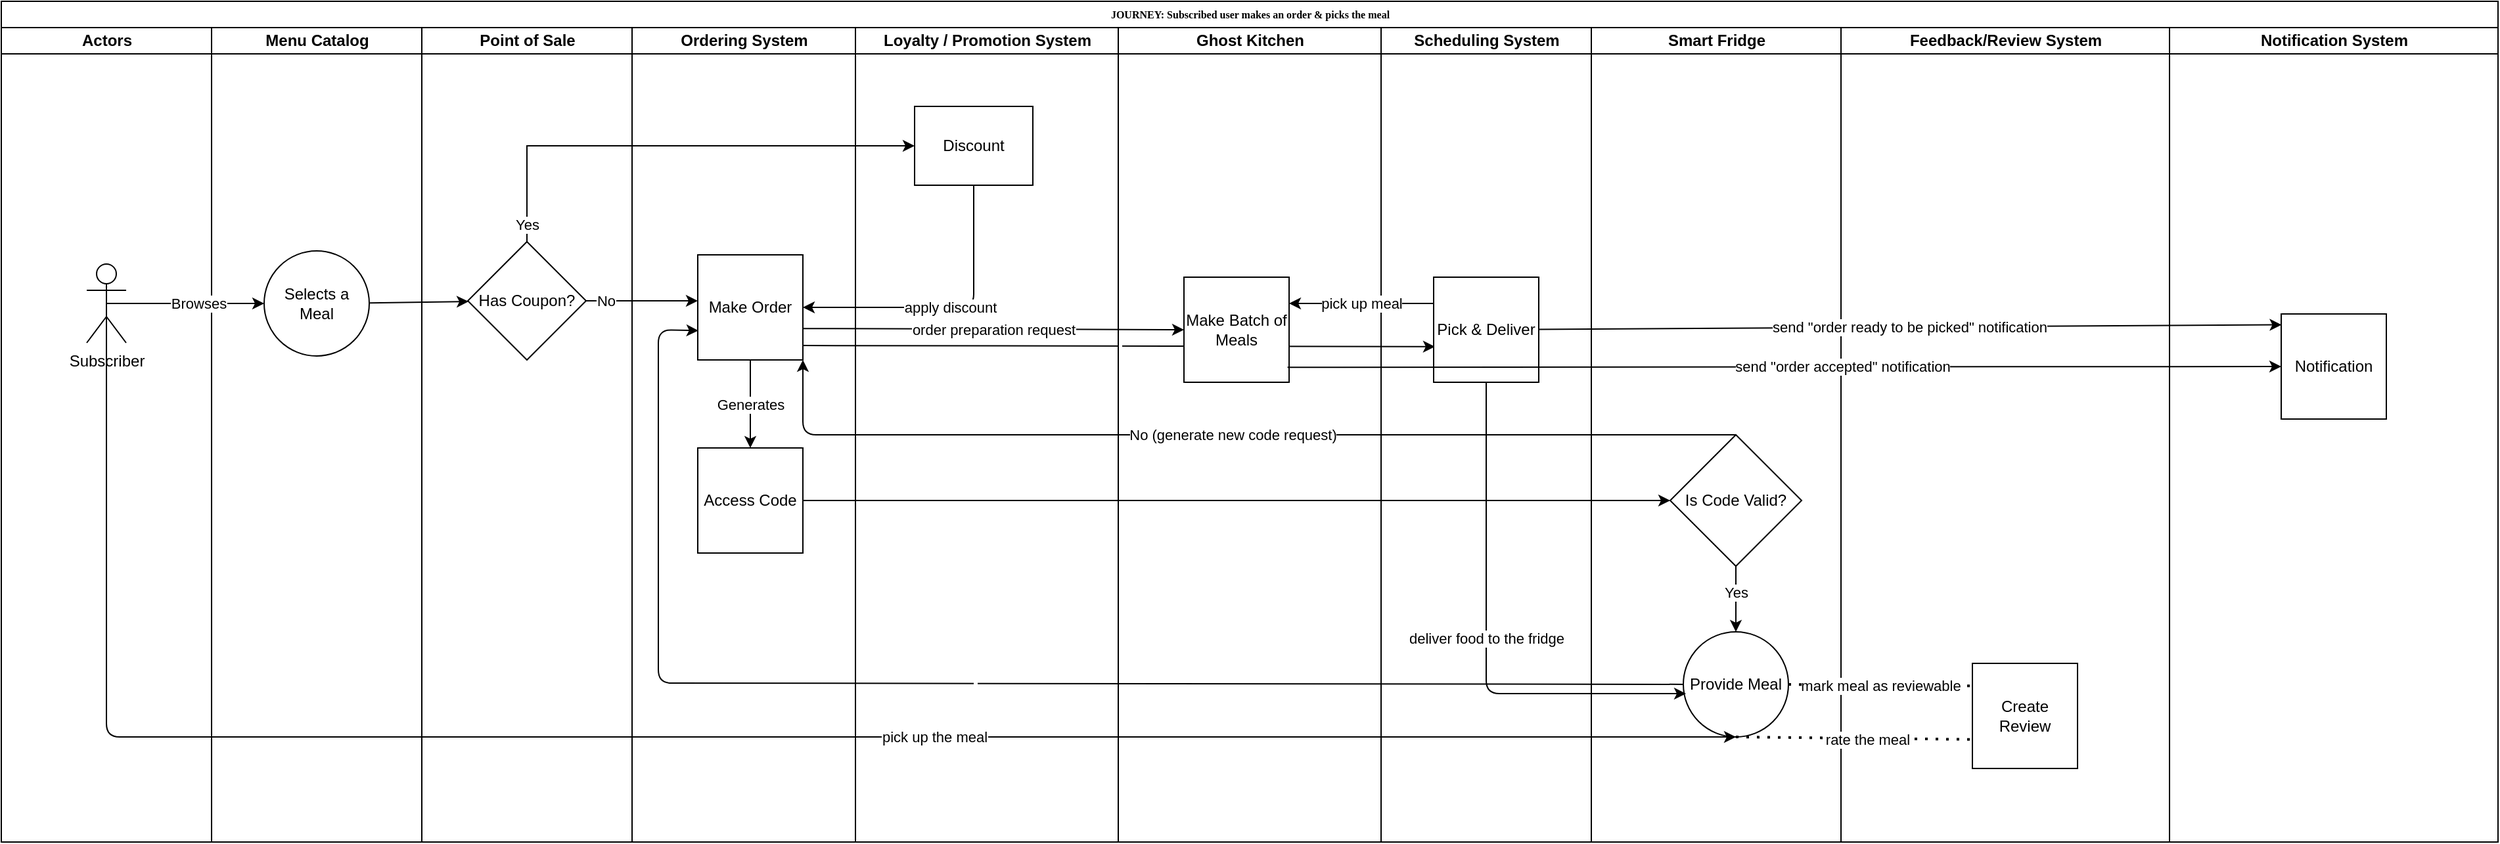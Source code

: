 <mxfile version="13.10.1" type="github">
  <diagram name="Page-1" id="74e2e168-ea6b-b213-b513-2b3c1d86103e">
    <mxGraphModel dx="2219" dy="1042" grid="1" gridSize="10" guides="1" tooltips="1" connect="1" arrows="1" fold="1" page="1" pageScale="1" pageWidth="1100" pageHeight="850" background="#ffffff" math="0" shadow="0">
      <root>
        <mxCell id="0" />
        <mxCell id="1" parent="0" />
        <mxCell id="77e6c97f196da883-1" value="JOURNEY: Subscribed user makes an order &amp;amp; picks the meal" style="swimlane;html=1;childLayout=stackLayout;startSize=20;rounded=0;shadow=0;labelBackgroundColor=none;strokeWidth=1;fontFamily=Verdana;fontSize=8;align=center;" parent="1" vertex="1">
          <mxGeometry x="70" y="40" width="1900" height="640" as="geometry">
            <mxRectangle x="70" y="40" width="70" height="20" as="alternateBounds" />
          </mxGeometry>
        </mxCell>
        <mxCell id="UEHIZDbfHYOTMN5uZTxE-16" value="&amp;nbsp;" style="endArrow=classic;html=1;exitX=1.001;exitY=0.863;exitDx=0;exitDy=0;exitPerimeter=0;entryX=0.012;entryY=0.661;entryDx=0;entryDy=0;entryPerimeter=0;" parent="77e6c97f196da883-1" source="QJ3G4-R3qcjC6Z-IzL42-29" target="UEHIZDbfHYOTMN5uZTxE-15" edge="1">
          <mxGeometry width="50" height="50" relative="1" as="geometry">
            <mxPoint x="800" y="390" as="sourcePoint" />
            <mxPoint x="850" y="340" as="targetPoint" />
          </mxGeometry>
        </mxCell>
        <mxCell id="77e6c97f196da883-2" value="&lt;div&gt;Actors&lt;/div&gt;" style="swimlane;html=1;startSize=20;" parent="77e6c97f196da883-1" vertex="1">
          <mxGeometry y="20" width="160" height="620" as="geometry" />
        </mxCell>
        <mxCell id="QJ3G4-R3qcjC6Z-IzL42-1" value="&lt;div&gt;Subscriber&lt;/div&gt;" style="shape=umlActor;verticalLabelPosition=bottom;verticalAlign=top;html=1;outlineConnect=0;" parent="77e6c97f196da883-2" vertex="1">
          <mxGeometry x="65" y="180" width="30" height="60" as="geometry" />
        </mxCell>
        <mxCell id="77e6c97f196da883-3" value="&lt;div&gt;Menu Catalog&lt;/div&gt;" style="swimlane;html=1;startSize=20;" parent="77e6c97f196da883-1" vertex="1">
          <mxGeometry x="160" y="20" width="160" height="620" as="geometry" />
        </mxCell>
        <mxCell id="QJ3G4-R3qcjC6Z-IzL42-19" value="Selects a Meal" style="ellipse;whiteSpace=wrap;html=1;aspect=fixed;" parent="77e6c97f196da883-3" vertex="1">
          <mxGeometry x="40" y="170.0" width="80" height="80" as="geometry" />
        </mxCell>
        <mxCell id="77e6c97f196da883-4" value="Point of Sale" style="swimlane;html=1;startSize=20;" parent="77e6c97f196da883-1" vertex="1">
          <mxGeometry x="320" y="20" width="160" height="620" as="geometry">
            <mxRectangle x="320" y="20" width="30" height="730" as="alternateBounds" />
          </mxGeometry>
        </mxCell>
        <mxCell id="UEHIZDbfHYOTMN5uZTxE-2" value="Has Coupon?" style="rhombus;whiteSpace=wrap;html=1;" parent="77e6c97f196da883-4" vertex="1">
          <mxGeometry x="35" y="163" width="90" height="90" as="geometry" />
        </mxCell>
        <mxCell id="77e6c97f196da883-5" value="&lt;div&gt;Ordering System&lt;/div&gt;" style="swimlane;html=1;startSize=20;" parent="77e6c97f196da883-1" vertex="1">
          <mxGeometry x="480" y="20" width="170" height="620" as="geometry" />
        </mxCell>
        <mxCell id="QJ3G4-R3qcjC6Z-IzL42-29" value="&lt;div&gt;Make Order&lt;/div&gt;" style="whiteSpace=wrap;html=1;aspect=fixed;" parent="77e6c97f196da883-5" vertex="1">
          <mxGeometry x="50" y="173" width="80" height="80" as="geometry" />
        </mxCell>
        <mxCell id="QJ3G4-R3qcjC6Z-IzL42-30" value="Access Code" style="whiteSpace=wrap;html=1;aspect=fixed;" parent="77e6c97f196da883-5" vertex="1">
          <mxGeometry x="50" y="320" width="80" height="80" as="geometry" />
        </mxCell>
        <mxCell id="QJ3G4-R3qcjC6Z-IzL42-31" value="Generates" style="endArrow=classic;html=1;exitX=0.5;exitY=1;exitDx=0;exitDy=0;entryX=0.5;entryY=0;entryDx=0;entryDy=0;" parent="77e6c97f196da883-5" source="QJ3G4-R3qcjC6Z-IzL42-29" target="QJ3G4-R3qcjC6Z-IzL42-30" edge="1">
          <mxGeometry width="50" height="50" relative="1" as="geometry">
            <mxPoint x="100" y="330" as="sourcePoint" />
            <mxPoint x="150" y="280" as="targetPoint" />
          </mxGeometry>
        </mxCell>
        <mxCell id="QJ3G4-R3qcjC6Z-IzL42-15" value="Browses" style="endArrow=classic;html=1;exitX=0.5;exitY=0.5;exitDx=0;exitDy=0;exitPerimeter=0;" parent="77e6c97f196da883-1" source="QJ3G4-R3qcjC6Z-IzL42-1" target="QJ3G4-R3qcjC6Z-IzL42-19" edge="1">
          <mxGeometry x="0.167" width="50" height="50" relative="1" as="geometry">
            <mxPoint x="530" y="310" as="sourcePoint" />
            <mxPoint x="205" y="230.0" as="targetPoint" />
            <Array as="points" />
            <mxPoint as="offset" />
          </mxGeometry>
        </mxCell>
        <mxCell id="77e6c97f196da883-6" value="Loyalty / Promotion System" style="swimlane;html=1;startSize=20;" parent="77e6c97f196da883-1" vertex="1">
          <mxGeometry x="650" y="20" width="200" height="620" as="geometry" />
        </mxCell>
        <mxCell id="QJ3G4-R3qcjC6Z-IzL42-40" value="&lt;div&gt;Discount&lt;/div&gt;" style="whiteSpace=wrap;html=1;" parent="77e6c97f196da883-6" vertex="1">
          <mxGeometry x="45" y="60" width="90" height="60" as="geometry" />
        </mxCell>
        <mxCell id="77e6c97f196da883-7" value="Ghost Kitchen" style="swimlane;html=1;startSize=20;" parent="77e6c97f196da883-1" vertex="1">
          <mxGeometry x="850" y="20" width="200" height="620" as="geometry" />
        </mxCell>
        <mxCell id="UEHIZDbfHYOTMN5uZTxE-9" value="Make Batch of Meals" style="whiteSpace=wrap;html=1;aspect=fixed;" parent="77e6c97f196da883-7" vertex="1">
          <mxGeometry x="50" y="190" width="80" height="80" as="geometry" />
        </mxCell>
        <mxCell id="QJ3G4-R3qcjC6Z-IzL42-25" value="Scheduling System" style="swimlane;html=1;startSize=20;" parent="77e6c97f196da883-1" vertex="1">
          <mxGeometry x="1050" y="20" width="160" height="620" as="geometry" />
        </mxCell>
        <mxCell id="UEHIZDbfHYOTMN5uZTxE-15" value="Pick &amp;amp; Deliver" style="whiteSpace=wrap;html=1;aspect=fixed;" parent="QJ3G4-R3qcjC6Z-IzL42-25" vertex="1">
          <mxGeometry x="40" y="190" width="80" height="80" as="geometry" />
        </mxCell>
        <mxCell id="QJ3G4-R3qcjC6Z-IzL42-41" value="Yes" style="edgeStyle=orthogonalEdgeStyle;rounded=0;orthogonalLoop=1;jettySize=auto;html=1;exitX=0.5;exitY=0;exitDx=0;exitDy=0;" parent="77e6c97f196da883-1" source="UEHIZDbfHYOTMN5uZTxE-2" target="QJ3G4-R3qcjC6Z-IzL42-40" edge="1">
          <mxGeometry x="-0.929" relative="1" as="geometry">
            <Array as="points">
              <mxPoint x="400" y="110" />
            </Array>
            <mxPoint x="400" y="200" as="sourcePoint" />
            <mxPoint as="offset" />
          </mxGeometry>
        </mxCell>
        <mxCell id="QJ3G4-R3qcjC6Z-IzL42-44" value="apply discount" style="endArrow=classic;html=1;entryX=1;entryY=0.5;entryDx=0;entryDy=0;exitX=0.5;exitY=1;exitDx=0;exitDy=0;" parent="77e6c97f196da883-1" source="QJ3G4-R3qcjC6Z-IzL42-40" target="QJ3G4-R3qcjC6Z-IzL42-29" edge="1">
          <mxGeometry width="50" height="50" relative="1" as="geometry">
            <mxPoint x="730" y="190" as="sourcePoint" />
            <mxPoint x="780" y="140" as="targetPoint" />
            <Array as="points">
              <mxPoint x="740" y="233" />
            </Array>
          </mxGeometry>
        </mxCell>
        <mxCell id="UEHIZDbfHYOTMN5uZTxE-1" value="" style="endArrow=classic;html=1;" parent="77e6c97f196da883-1" source="QJ3G4-R3qcjC6Z-IzL42-19" target="UEHIZDbfHYOTMN5uZTxE-2" edge="1">
          <mxGeometry width="50" height="50" relative="1" as="geometry">
            <mxPoint x="670" y="360" as="sourcePoint" />
            <mxPoint x="360" y="230" as="targetPoint" />
          </mxGeometry>
        </mxCell>
        <mxCell id="UEHIZDbfHYOTMN5uZTxE-4" value="No" style="edgeStyle=orthogonalEdgeStyle;rounded=0;orthogonalLoop=1;jettySize=auto;html=1;" parent="77e6c97f196da883-1" source="UEHIZDbfHYOTMN5uZTxE-2" target="QJ3G4-R3qcjC6Z-IzL42-29" edge="1">
          <mxGeometry x="-0.647" relative="1" as="geometry">
            <Array as="points">
              <mxPoint x="488" y="228" />
              <mxPoint x="488" y="228" />
            </Array>
            <mxPoint as="offset" />
          </mxGeometry>
        </mxCell>
        <mxCell id="UEHIZDbfHYOTMN5uZTxE-13" value="order preparation request" style="endArrow=classic;html=1;exitX=1.004;exitY=0.701;exitDx=0;exitDy=0;entryX=0;entryY=0.5;entryDx=0;entryDy=0;exitPerimeter=0;" parent="77e6c97f196da883-1" source="QJ3G4-R3qcjC6Z-IzL42-29" target="UEHIZDbfHYOTMN5uZTxE-9" edge="1">
          <mxGeometry width="50" height="50" relative="1" as="geometry">
            <mxPoint x="850" y="270" as="sourcePoint" />
            <mxPoint x="896" y="250" as="targetPoint" />
          </mxGeometry>
        </mxCell>
        <mxCell id="UEHIZDbfHYOTMN5uZTxE-22" value="" style="endArrow=classic;html=1;exitX=1;exitY=0.5;exitDx=0;exitDy=0;entryX=0;entryY=0.5;entryDx=0;entryDy=0;" parent="77e6c97f196da883-1" source="QJ3G4-R3qcjC6Z-IzL42-30" target="UEHIZDbfHYOTMN5uZTxE-21" edge="1">
          <mxGeometry width="50" height="50" relative="1" as="geometry">
            <mxPoint x="940" y="230" as="sourcePoint" />
            <mxPoint x="990" y="180" as="targetPoint" />
          </mxGeometry>
        </mxCell>
        <mxCell id="QJ3G4-R3qcjC6Z-IzL42-34" value="Smart Fridge" style="swimlane;html=1;startSize=20;" parent="77e6c97f196da883-1" vertex="1">
          <mxGeometry x="1210" y="20" width="190" height="620" as="geometry" />
        </mxCell>
        <mxCell id="UEHIZDbfHYOTMN5uZTxE-20" value="Provide Meal" style="ellipse;whiteSpace=wrap;html=1;aspect=fixed;" parent="QJ3G4-R3qcjC6Z-IzL42-34" vertex="1">
          <mxGeometry x="70" y="460" width="80" height="80" as="geometry" />
        </mxCell>
        <mxCell id="UEHIZDbfHYOTMN5uZTxE-21" value="Is Code Valid?" style="rhombus;whiteSpace=wrap;html=1;" parent="QJ3G4-R3qcjC6Z-IzL42-34" vertex="1">
          <mxGeometry x="60" y="310" width="100" height="100" as="geometry" />
        </mxCell>
        <mxCell id="UEHIZDbfHYOTMN5uZTxE-23" value="Yes" style="endArrow=classic;html=1;entryX=0.5;entryY=0;entryDx=0;entryDy=0;" parent="QJ3G4-R3qcjC6Z-IzL42-34" target="UEHIZDbfHYOTMN5uZTxE-20" edge="1">
          <mxGeometry x="-0.2" width="50" height="50" relative="1" as="geometry">
            <mxPoint x="110" y="410" as="sourcePoint" />
            <mxPoint x="110" y="450" as="targetPoint" />
            <Array as="points">
              <mxPoint x="110" y="420" />
            </Array>
            <mxPoint as="offset" />
          </mxGeometry>
        </mxCell>
        <mxCell id="UEHIZDbfHYOTMN5uZTxE-24" value="No (generate new code request)" style="endArrow=classic;html=1;exitX=0.5;exitY=0;exitDx=0;exitDy=0;entryX=1;entryY=1;entryDx=0;entryDy=0;" parent="77e6c97f196da883-1" edge="1">
          <mxGeometry width="50" height="50" relative="1" as="geometry">
            <mxPoint x="1320" y="330" as="sourcePoint" />
            <mxPoint x="610" y="273" as="targetPoint" />
            <Array as="points">
              <mxPoint x="610" y="330" />
            </Array>
          </mxGeometry>
        </mxCell>
        <mxCell id="UEHIZDbfHYOTMN5uZTxE-33" value="deliver food to the fridge" style="endArrow=classic;html=1;exitX=0.5;exitY=1;exitDx=0;exitDy=0;entryX=0.025;entryY=0.588;entryDx=0;entryDy=0;entryPerimeter=0;" parent="77e6c97f196da883-1" source="UEHIZDbfHYOTMN5uZTxE-15" target="UEHIZDbfHYOTMN5uZTxE-20" edge="1">
          <mxGeometry width="50" height="50" relative="1" as="geometry">
            <mxPoint x="1020" y="360" as="sourcePoint" />
            <mxPoint x="1070" y="310" as="targetPoint" />
            <Array as="points">
              <mxPoint x="1130" y="527" />
            </Array>
          </mxGeometry>
        </mxCell>
        <mxCell id="UEHIZDbfHYOTMN5uZTxE-34" value="pick up the meal" style="endArrow=classic;html=1;entryX=0.5;entryY=1;entryDx=0;entryDy=0;exitX=0.5;exitY=0.5;exitDx=0;exitDy=0;exitPerimeter=0;" parent="77e6c97f196da883-1" source="QJ3G4-R3qcjC6Z-IzL42-1" target="UEHIZDbfHYOTMN5uZTxE-20" edge="1">
          <mxGeometry x="0.223" width="50" height="50" relative="1" as="geometry">
            <mxPoint x="800" y="380" as="sourcePoint" />
            <mxPoint x="850" y="330" as="targetPoint" />
            <Array as="points">
              <mxPoint x="80" y="560" />
              <mxPoint x="700" y="560" />
            </Array>
            <mxPoint as="offset" />
          </mxGeometry>
        </mxCell>
        <mxCell id="3VbTc0IpQ69qfJEpZfjk-1" value="&amp;nbsp;" style="endArrow=classic;html=1;entryX=0.005;entryY=0.721;entryDx=0;entryDy=0;entryPerimeter=0;" parent="77e6c97f196da883-1" source="UEHIZDbfHYOTMN5uZTxE-20" target="QJ3G4-R3qcjC6Z-IzL42-29" edge="1">
          <mxGeometry width="50" height="50" relative="1" as="geometry">
            <mxPoint x="1320" y="560" as="sourcePoint" />
            <mxPoint x="1350" y="570" as="targetPoint" />
            <Array as="points">
              <mxPoint x="500" y="519" />
              <mxPoint x="500" y="250" />
            </Array>
          </mxGeometry>
        </mxCell>
        <mxCell id="UEHIZDbfHYOTMN5uZTxE-7" value="Feedback/Review System" style="swimlane;html=1;startSize=20;" parent="1" vertex="1">
          <mxGeometry x="1470" y="60" width="250" height="620" as="geometry" />
        </mxCell>
        <mxCell id="UEHIZDbfHYOTMN5uZTxE-29" value="Create Review" style="whiteSpace=wrap;html=1;aspect=fixed;" parent="UEHIZDbfHYOTMN5uZTxE-7" vertex="1">
          <mxGeometry x="100" y="484" width="80" height="80" as="geometry" />
        </mxCell>
        <mxCell id="UEHIZDbfHYOTMN5uZTxE-18" value="pick up meal" style="endArrow=classic;html=1;exitX=0;exitY=0.25;exitDx=0;exitDy=0;" parent="1" source="UEHIZDbfHYOTMN5uZTxE-15" edge="1">
          <mxGeometry width="50" height="50" relative="1" as="geometry">
            <mxPoint x="950" y="320" as="sourcePoint" />
            <mxPoint x="1050" y="270" as="targetPoint" />
          </mxGeometry>
        </mxCell>
        <mxCell id="UEHIZDbfHYOTMN5uZTxE-32" value="mark meal as reviewable" style="endArrow=none;dashed=1;html=1;dashPattern=1 3;strokeWidth=2;entryX=0.005;entryY=0.215;entryDx=0;entryDy=0;entryPerimeter=0;exitX=1;exitY=0.5;exitDx=0;exitDy=0;" parent="1" source="UEHIZDbfHYOTMN5uZTxE-20" target="UEHIZDbfHYOTMN5uZTxE-29" edge="1">
          <mxGeometry width="50" height="50" relative="1" as="geometry">
            <mxPoint x="1446.92" y="561.04" as="sourcePoint" />
            <mxPoint x="1487" y="480" as="targetPoint" />
          </mxGeometry>
        </mxCell>
        <mxCell id="UEHIZDbfHYOTMN5uZTxE-36" value="rate the meal" style="endArrow=none;dashed=1;html=1;dashPattern=1 3;strokeWidth=2;exitX=0.5;exitY=1;exitDx=0;exitDy=0;entryX=0.01;entryY=0.724;entryDx=0;entryDy=0;entryPerimeter=0;" parent="1" source="UEHIZDbfHYOTMN5uZTxE-20" target="UEHIZDbfHYOTMN5uZTxE-29" edge="1">
          <mxGeometry x="0.106" y="-1" width="50" height="50" relative="1" as="geometry">
            <mxPoint x="1070" y="440" as="sourcePoint" />
            <mxPoint x="1570" y="604" as="targetPoint" />
            <mxPoint as="offset" />
          </mxGeometry>
        </mxCell>
        <mxCell id="LmnIuYkylC_gnHdmOd34-34" value="Notification System" style="swimlane;html=1;startSize=20;" vertex="1" parent="1">
          <mxGeometry x="1720" y="60" width="250" height="620" as="geometry" />
        </mxCell>
        <mxCell id="LmnIuYkylC_gnHdmOd34-36" value="Notification" style="whiteSpace=wrap;html=1;aspect=fixed;" vertex="1" parent="LmnIuYkylC_gnHdmOd34-34">
          <mxGeometry x="85" y="218" width="80" height="80" as="geometry" />
        </mxCell>
        <mxCell id="LmnIuYkylC_gnHdmOd34-37" value="" style="endArrow=classic;html=1;exitX=0.985;exitY=0.858;exitDx=0;exitDy=0;exitPerimeter=0;entryX=0;entryY=0.5;entryDx=0;entryDy=0;" edge="1" parent="1" source="UEHIZDbfHYOTMN5uZTxE-9" target="LmnIuYkylC_gnHdmOd34-36">
          <mxGeometry width="50" height="50" relative="1" as="geometry">
            <mxPoint x="1600" y="420" as="sourcePoint" />
            <mxPoint x="1790" y="319" as="targetPoint" />
          </mxGeometry>
        </mxCell>
        <mxCell id="LmnIuYkylC_gnHdmOd34-38" value="send &quot;order accepted&quot; notification" style="edgeLabel;html=1;align=center;verticalAlign=middle;resizable=0;points=[];" vertex="1" connectable="0" parent="LmnIuYkylC_gnHdmOd34-37">
          <mxGeometry x="0.115" y="1" relative="1" as="geometry">
            <mxPoint as="offset" />
          </mxGeometry>
        </mxCell>
        <mxCell id="LmnIuYkylC_gnHdmOd34-39" value="send &quot;order ready to be picked&quot; notification" style="endArrow=classic;html=1;entryX=0.003;entryY=0.103;entryDx=0;entryDy=0;entryPerimeter=0;" edge="1" parent="1" source="UEHIZDbfHYOTMN5uZTxE-15" target="LmnIuYkylC_gnHdmOd34-36">
          <mxGeometry width="50" height="50" relative="1" as="geometry">
            <mxPoint x="1250" y="300" as="sourcePoint" />
            <mxPoint x="1300" y="250" as="targetPoint" />
          </mxGeometry>
        </mxCell>
      </root>
    </mxGraphModel>
  </diagram>
</mxfile>
